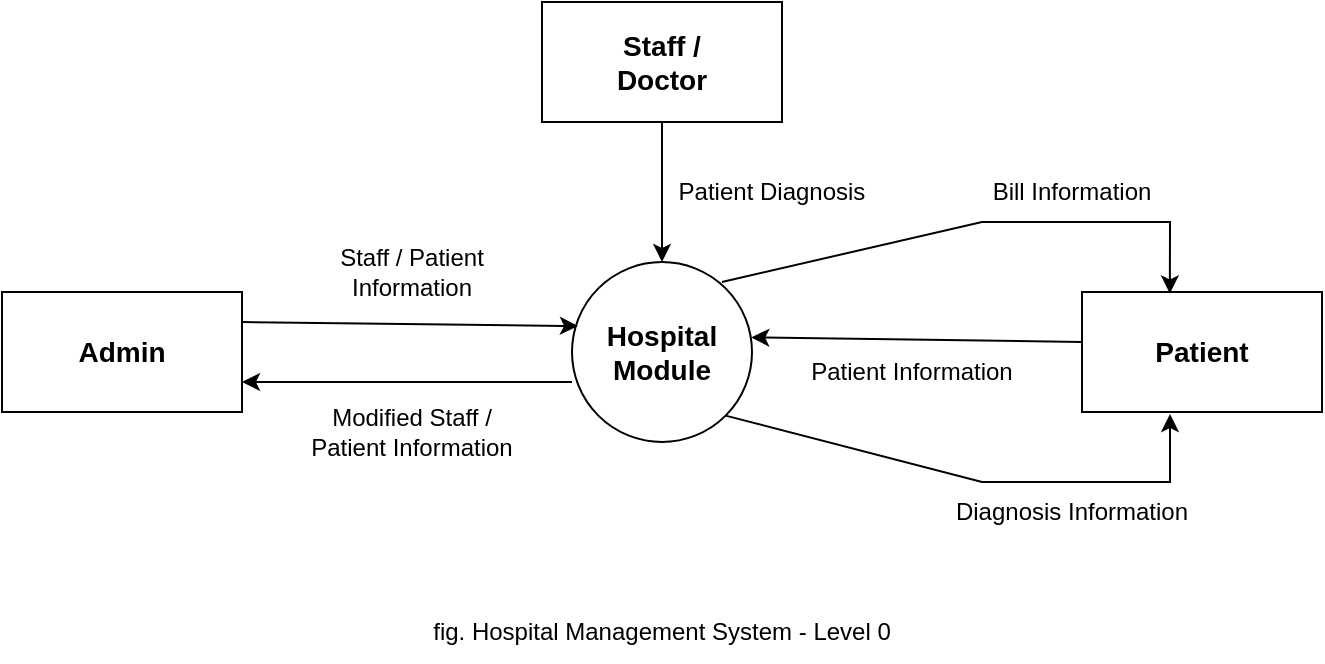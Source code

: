 <mxfile version="24.4.13" type="google">
  <diagram name="Page-1" id="0IdjoXE6Dxk4_B7oDJdT">
    <mxGraphModel grid="1" page="1" gridSize="10" guides="1" tooltips="1" connect="1" arrows="1" fold="1" pageScale="1" pageWidth="850" pageHeight="1100" math="0" shadow="0">
      <root>
        <mxCell id="0" />
        <mxCell id="1" parent="0" />
        <mxCell id="vmTuUtT3MLoUGNVQRsAq-1" value="" style="rounded=0;whiteSpace=wrap;html=1;" vertex="1" parent="1">
          <mxGeometry x="340" y="90" width="120" height="60" as="geometry" />
        </mxCell>
        <mxCell id="vmTuUtT3MLoUGNVQRsAq-2" value="&lt;b&gt;&lt;font style=&quot;font-size: 14px;&quot;&gt;Staff / Doctor&lt;/font&gt;&lt;/b&gt;" style="text;strokeColor=none;align=center;fillColor=none;html=1;verticalAlign=middle;whiteSpace=wrap;rounded=0;" vertex="1" parent="1">
          <mxGeometry x="370" y="105" width="60" height="30" as="geometry" />
        </mxCell>
        <mxCell id="vmTuUtT3MLoUGNVQRsAq-3" value="" style="ellipse;whiteSpace=wrap;html=1;aspect=fixed;" vertex="1" parent="1">
          <mxGeometry x="355" y="220" width="90" height="90" as="geometry" />
        </mxCell>
        <mxCell id="vmTuUtT3MLoUGNVQRsAq-4" value="&lt;b&gt;&lt;font style=&quot;font-size: 14px;&quot;&gt;Hospital Module&lt;/font&gt;&lt;/b&gt;" style="text;strokeColor=none;align=center;fillColor=none;html=1;verticalAlign=middle;whiteSpace=wrap;rounded=0;" vertex="1" parent="1">
          <mxGeometry x="370" y="250" width="60" height="30" as="geometry" />
        </mxCell>
        <mxCell id="vmTuUtT3MLoUGNVQRsAq-5" value="" style="rounded=0;whiteSpace=wrap;html=1;" vertex="1" parent="1">
          <mxGeometry x="70" y="235" width="120" height="60" as="geometry" />
        </mxCell>
        <mxCell id="vmTuUtT3MLoUGNVQRsAq-6" value="&lt;b&gt;&lt;font style=&quot;font-size: 14px;&quot;&gt;Admin&lt;/font&gt;&lt;/b&gt;" style="text;strokeColor=none;align=center;fillColor=none;html=1;verticalAlign=middle;whiteSpace=wrap;rounded=0;" vertex="1" parent="1">
          <mxGeometry x="100" y="250" width="60" height="30" as="geometry" />
        </mxCell>
        <mxCell id="vmTuUtT3MLoUGNVQRsAq-8" value="" style="rounded=0;whiteSpace=wrap;html=1;" vertex="1" parent="1">
          <mxGeometry x="610" y="235" width="120" height="60" as="geometry" />
        </mxCell>
        <mxCell id="vmTuUtT3MLoUGNVQRsAq-9" value="&lt;b&gt;&lt;font style=&quot;font-size: 14px;&quot;&gt;Patient&lt;/font&gt;&lt;/b&gt;" style="text;strokeColor=none;align=center;fillColor=none;html=1;verticalAlign=middle;whiteSpace=wrap;rounded=0;" vertex="1" parent="1">
          <mxGeometry x="640" y="250" width="60" height="30" as="geometry" />
        </mxCell>
        <mxCell id="vmTuUtT3MLoUGNVQRsAq-10" value="" style="endArrow=classic;html=1;rounded=0;entryX=0.5;entryY=0;entryDx=0;entryDy=0;" edge="1" parent="1" target="vmTuUtT3MLoUGNVQRsAq-3">
          <mxGeometry width="50" height="50" relative="1" as="geometry">
            <mxPoint x="400" y="150" as="sourcePoint" />
            <mxPoint x="450" y="100" as="targetPoint" />
          </mxGeometry>
        </mxCell>
        <mxCell id="vmTuUtT3MLoUGNVQRsAq-11" value="Patient Diagnosis" style="text;strokeColor=none;align=center;fillColor=none;html=1;verticalAlign=middle;whiteSpace=wrap;rounded=0;" vertex="1" parent="1">
          <mxGeometry x="400" y="170" width="110" height="30" as="geometry" />
        </mxCell>
        <mxCell id="vmTuUtT3MLoUGNVQRsAq-12" value="" style="endArrow=classic;html=1;rounded=0;entryX=0.033;entryY=0.356;entryDx=0;entryDy=0;entryPerimeter=0;exitX=1;exitY=0.25;exitDx=0;exitDy=0;" edge="1" parent="1" source="vmTuUtT3MLoUGNVQRsAq-5" target="vmTuUtT3MLoUGNVQRsAq-3">
          <mxGeometry width="50" height="50" relative="1" as="geometry">
            <mxPoint x="250" y="250" as="sourcePoint" />
            <mxPoint x="350" y="250" as="targetPoint" />
          </mxGeometry>
        </mxCell>
        <mxCell id="vmTuUtT3MLoUGNVQRsAq-13" value="Staff / Patient Information" style="text;strokeColor=none;align=center;fillColor=none;html=1;verticalAlign=middle;whiteSpace=wrap;rounded=0;" vertex="1" parent="1">
          <mxGeometry x="230" y="210" width="90" height="30" as="geometry" />
        </mxCell>
        <mxCell id="vmTuUtT3MLoUGNVQRsAq-14" value="" style="endArrow=classic;html=1;rounded=0;entryX=1;entryY=0.75;entryDx=0;entryDy=0;" edge="1" parent="1" target="vmTuUtT3MLoUGNVQRsAq-5">
          <mxGeometry width="50" height="50" relative="1" as="geometry">
            <mxPoint x="355" y="280" as="sourcePoint" />
            <mxPoint x="405" y="230" as="targetPoint" />
          </mxGeometry>
        </mxCell>
        <mxCell id="vmTuUtT3MLoUGNVQRsAq-15" value="Modified Staff / Patient Information" style="text;strokeColor=none;align=center;fillColor=none;html=1;verticalAlign=middle;whiteSpace=wrap;rounded=0;" vertex="1" parent="1">
          <mxGeometry x="220" y="290" width="110" height="30" as="geometry" />
        </mxCell>
        <mxCell id="vmTuUtT3MLoUGNVQRsAq-16" value="" style="endArrow=classic;html=1;rounded=0;entryX=0.996;entryY=0.419;entryDx=0;entryDy=0;entryPerimeter=0;" edge="1" parent="1" target="vmTuUtT3MLoUGNVQRsAq-3">
          <mxGeometry width="50" height="50" relative="1" as="geometry">
            <mxPoint x="610" y="260" as="sourcePoint" />
            <mxPoint x="660" y="210" as="targetPoint" />
          </mxGeometry>
        </mxCell>
        <mxCell id="vmTuUtT3MLoUGNVQRsAq-17" value="Patient Information" style="text;strokeColor=none;align=center;fillColor=none;html=1;verticalAlign=middle;whiteSpace=wrap;rounded=0;" vertex="1" parent="1">
          <mxGeometry x="470" y="260" width="110" height="30" as="geometry" />
        </mxCell>
        <mxCell id="vmTuUtT3MLoUGNVQRsAq-18" value="" style="endArrow=classic;html=1;rounded=0;entryX=0.366;entryY=0.012;entryDx=0;entryDy=0;entryPerimeter=0;exitX=0.833;exitY=0.111;exitDx=0;exitDy=0;exitPerimeter=0;" edge="1" parent="1" source="vmTuUtT3MLoUGNVQRsAq-3" target="vmTuUtT3MLoUGNVQRsAq-8">
          <mxGeometry width="50" height="50" relative="1" as="geometry">
            <mxPoint x="430" y="230" as="sourcePoint" />
            <mxPoint x="480" y="180" as="targetPoint" />
            <Array as="points">
              <mxPoint x="560" y="200" />
              <mxPoint x="654" y="200" />
            </Array>
          </mxGeometry>
        </mxCell>
        <mxCell id="vmTuUtT3MLoUGNVQRsAq-19" value="Bill Information" style="text;strokeColor=none;align=center;fillColor=none;html=1;verticalAlign=middle;whiteSpace=wrap;rounded=0;" vertex="1" parent="1">
          <mxGeometry x="560" y="170" width="90" height="30" as="geometry" />
        </mxCell>
        <mxCell id="vmTuUtT3MLoUGNVQRsAq-20" value="" style="endArrow=classic;html=1;rounded=0;entryX=0.366;entryY=0.012;entryDx=0;entryDy=0;entryPerimeter=0;exitX=1;exitY=1;exitDx=0;exitDy=0;" edge="1" parent="1" source="vmTuUtT3MLoUGNVQRsAq-3">
          <mxGeometry width="50" height="50" relative="1" as="geometry">
            <mxPoint x="430" y="290" as="sourcePoint" />
            <mxPoint x="654" y="296" as="targetPoint" />
            <Array as="points">
              <mxPoint x="560" y="330" />
              <mxPoint x="654" y="330" />
            </Array>
          </mxGeometry>
        </mxCell>
        <mxCell id="vmTuUtT3MLoUGNVQRsAq-21" value="Diagnosis Information" style="text;strokeColor=none;align=center;fillColor=none;html=1;verticalAlign=middle;whiteSpace=wrap;rounded=0;" vertex="1" parent="1">
          <mxGeometry x="545" y="330" width="120" height="30" as="geometry" />
        </mxCell>
        <mxCell id="vmTuUtT3MLoUGNVQRsAq-22" value="fig. Hospital Management System - Level 0" style="text;strokeColor=none;align=center;fillColor=none;html=1;verticalAlign=middle;whiteSpace=wrap;rounded=0;" vertex="1" parent="1">
          <mxGeometry x="275" y="390" width="250" height="30" as="geometry" />
        </mxCell>
      </root>
    </mxGraphModel>
  </diagram>
</mxfile>
